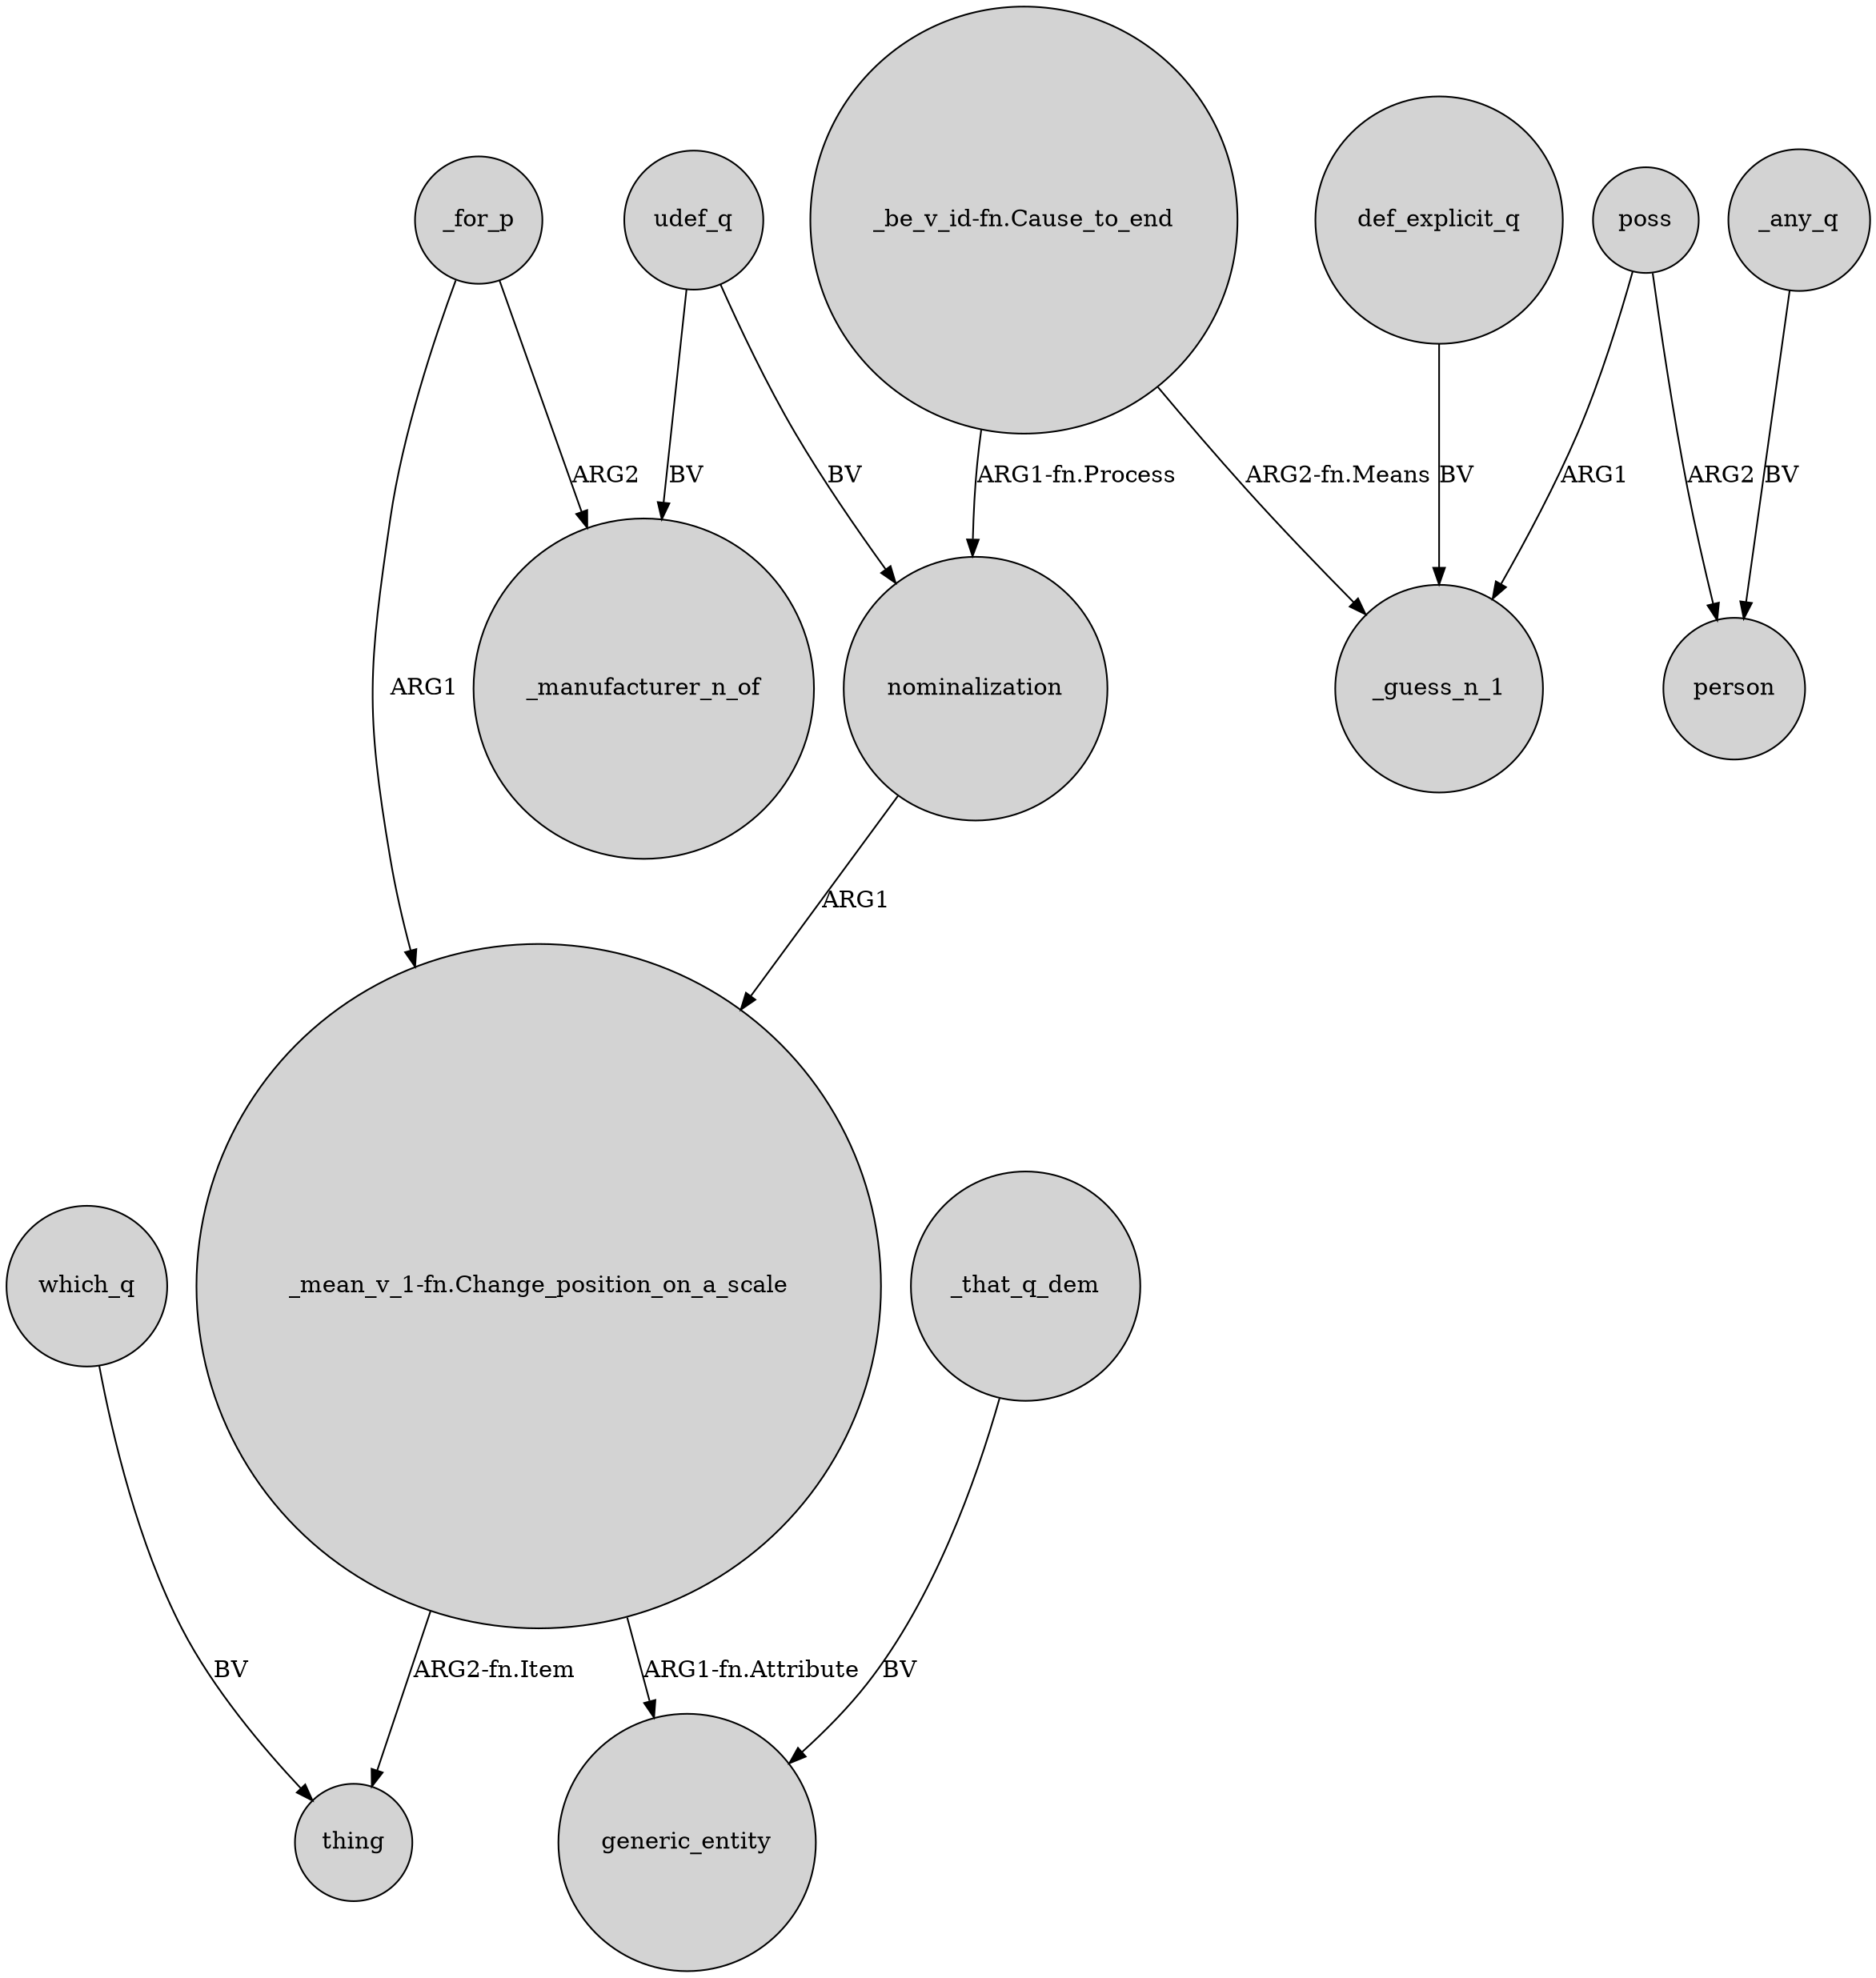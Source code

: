 digraph {
	node [shape=circle style=filled]
	_for_p -> "_mean_v_1-fn.Change_position_on_a_scale" [label=ARG1]
	poss -> person [label=ARG2]
	"_mean_v_1-fn.Change_position_on_a_scale" -> thing [label="ARG2-fn.Item"]
	_for_p -> _manufacturer_n_of [label=ARG2]
	udef_q -> _manufacturer_n_of [label=BV]
	def_explicit_q -> _guess_n_1 [label=BV]
	which_q -> thing [label=BV]
	"_be_v_id-fn.Cause_to_end" -> nominalization [label="ARG1-fn.Process"]
	nominalization -> "_mean_v_1-fn.Change_position_on_a_scale" [label=ARG1]
	_that_q_dem -> generic_entity [label=BV]
	"_be_v_id-fn.Cause_to_end" -> _guess_n_1 [label="ARG2-fn.Means"]
	_any_q -> person [label=BV]
	poss -> _guess_n_1 [label=ARG1]
	udef_q -> nominalization [label=BV]
	"_mean_v_1-fn.Change_position_on_a_scale" -> generic_entity [label="ARG1-fn.Attribute"]
}
